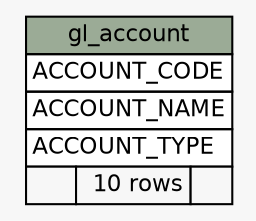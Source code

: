 // dot 2.38.0 on Windows 7 6.1
// SchemaSpy rev 590
digraph "gl_account" {
  graph [
    rankdir="RL"
    bgcolor="#f7f7f7"
    nodesep="0.18"
    ranksep="0.46"
    fontname="Helvetica"
    fontsize="11"
  ];
  node [
    fontname="Helvetica"
    fontsize="11"
    shape="plaintext"
  ];
  edge [
    arrowsize="0.8"
  ];
  "gl_account" [
    label=<
    <TABLE BORDER="0" CELLBORDER="1" CELLSPACING="0" BGCOLOR="#ffffff">
      <TR><TD COLSPAN="3" BGCOLOR="#9bab96" ALIGN="CENTER">gl_account</TD></TR>
      <TR><TD PORT="ACCOUNT_CODE" COLSPAN="3" ALIGN="LEFT">ACCOUNT_CODE</TD></TR>
      <TR><TD PORT="ACCOUNT_NAME" COLSPAN="3" ALIGN="LEFT">ACCOUNT_NAME</TD></TR>
      <TR><TD PORT="ACCOUNT_TYPE" COLSPAN="3" ALIGN="LEFT">ACCOUNT_TYPE</TD></TR>
      <TR><TD ALIGN="LEFT" BGCOLOR="#f7f7f7">  </TD><TD ALIGN="RIGHT" BGCOLOR="#f7f7f7">10 rows</TD><TD ALIGN="RIGHT" BGCOLOR="#f7f7f7">  </TD></TR>
    </TABLE>>
    URL="tables/gl_account.html"
    tooltip="gl_account"
  ];
}
